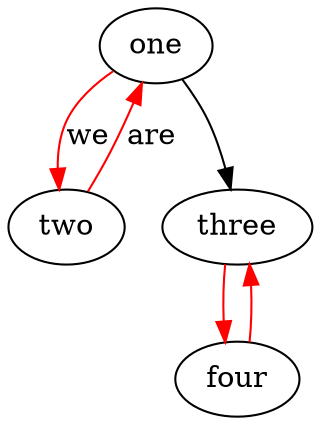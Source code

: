 digraph G {
	graph [bb="0,0,129.6,196"];
	node [label="\N"];
	one	 [height=0.5,
		pos="66,178",
		width=0.75];
	two	 [height=0.5,
		pos="27,91",
		width=0.75];
	one -> two	 [color=red,
		label=we,
		lp="36,134.5",
		pos="e,24.119,108.94 47.372,164.93 39.915,159 32.126,151.16 28,142 24.813,134.92 23.729,126.7 23.669,118.98"];
	three	 [height=0.5,
		pos="101,91",
		width=0.79437];
	one -> three	 [pos="e,96.436,108.95 75.543,160.93 78.792,155.09 82.285,148.36 85,142 88.185,134.54 91.089,126.22 93.523,118.55"];
	two -> one	 [color=red,
		label=are,
		lp="59.5,134.5",
		pos="e,58.823,160.26 35.085,108.32 37.949,114.19 41.164,120.87 44,127 47.584,134.75 51.367,143.23 54.766,150.97"];
	four	 [height=0.5,
		pos="101,18",
		width=0.75];
	three -> four	 [color=red,
		pos="e,95.173,35.705 95.16,73.174 94.285,65.039 94.041,55.076 94.428,45.921"];
	four -> three	 [color=red,
		pos="e,106.84,73.174 106.83,35.705 107.71,43.822 107.96,53.78 107.58,62.942"];
}
